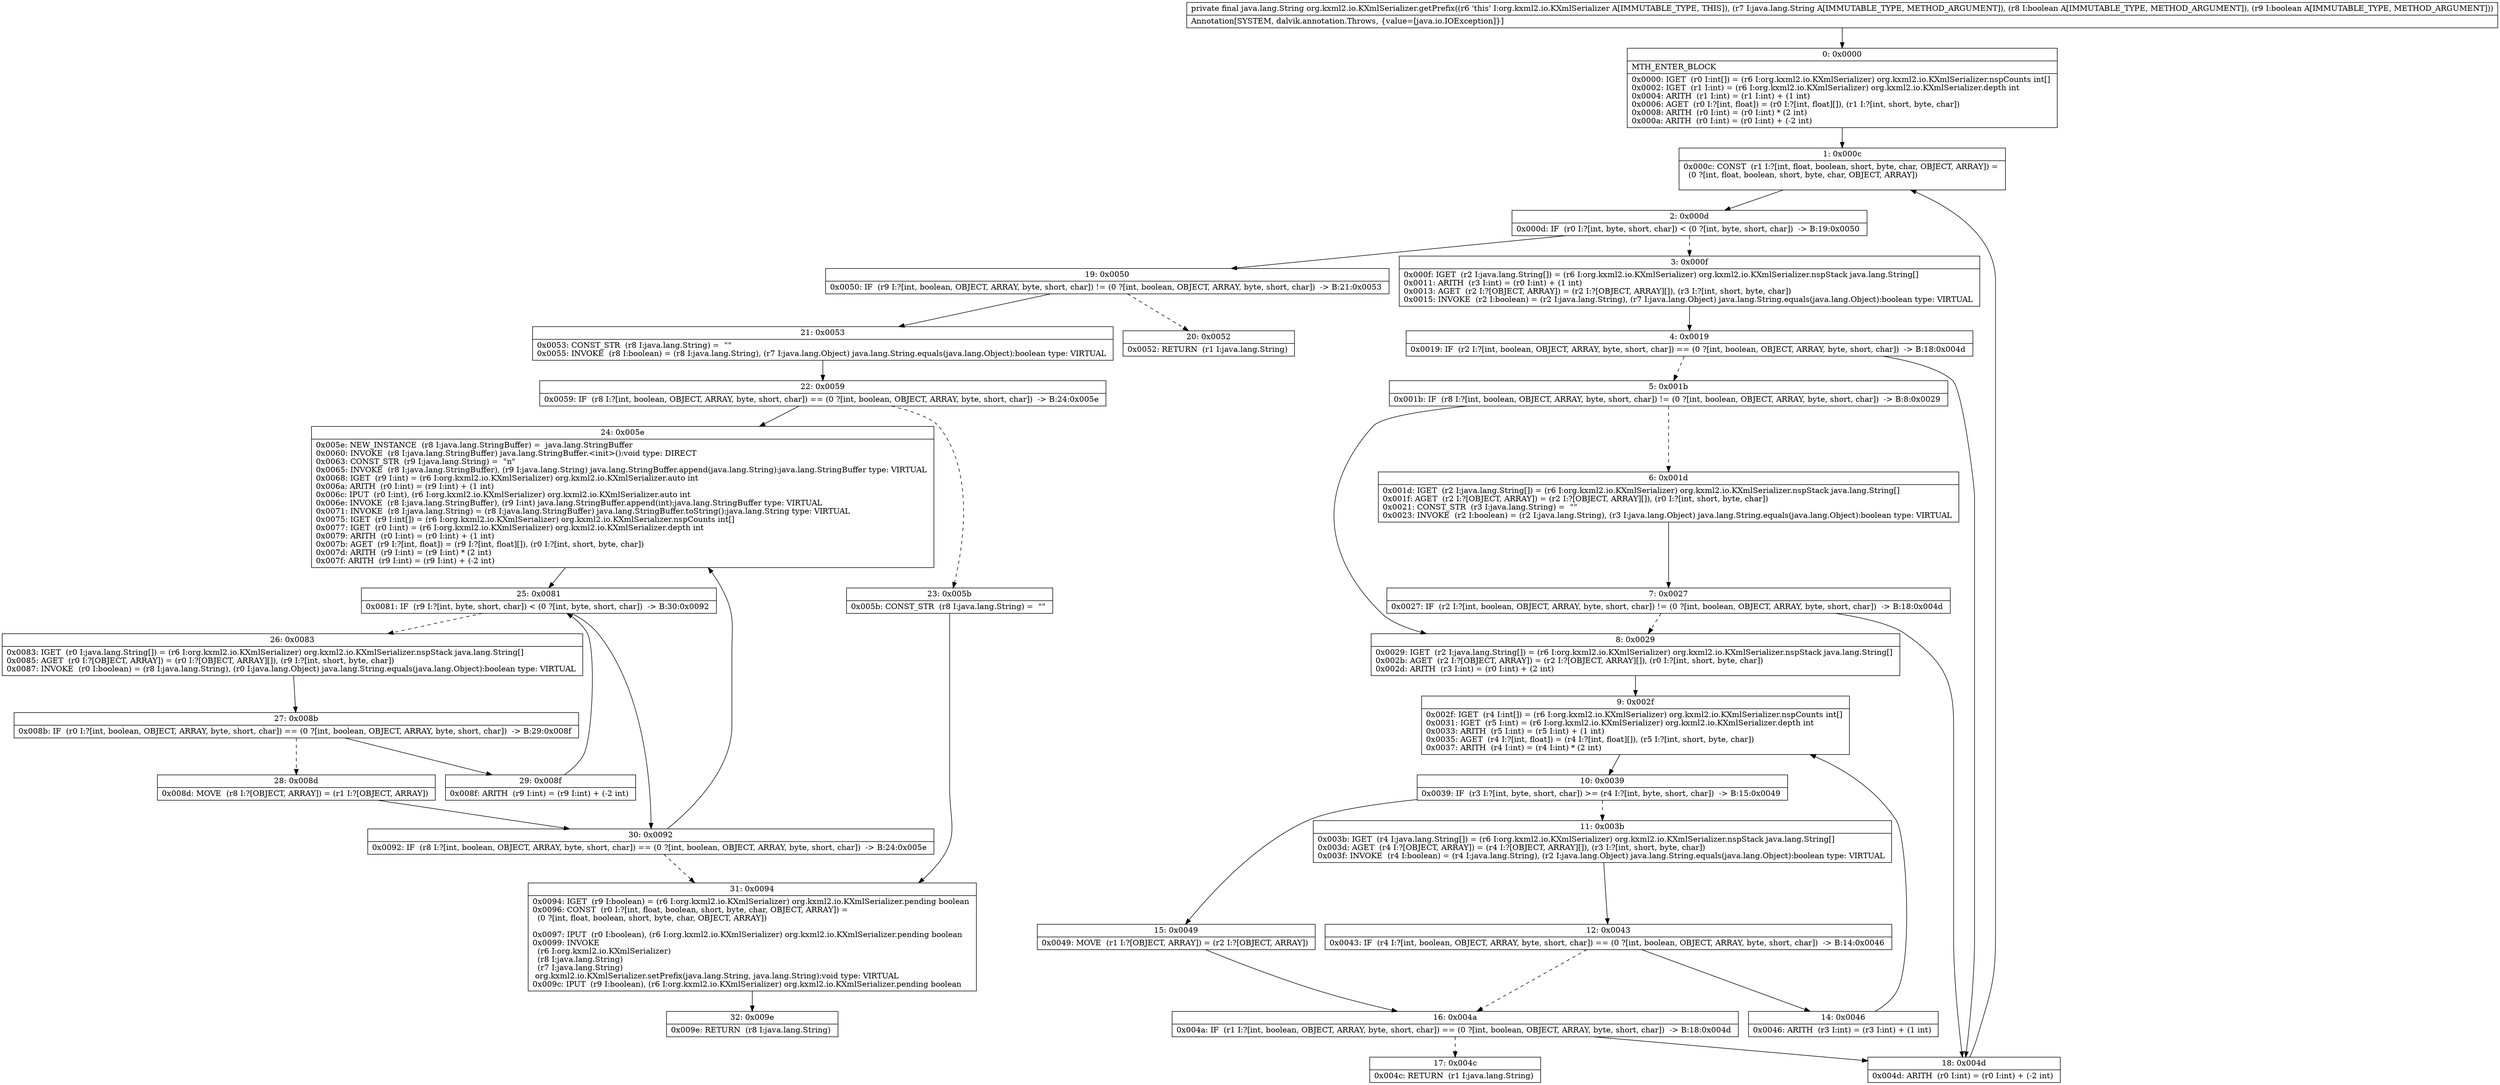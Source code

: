 digraph "CFG fororg.kxml2.io.KXmlSerializer.getPrefix(Ljava\/lang\/String;ZZ)Ljava\/lang\/String;" {
Node_0 [shape=record,label="{0\:\ 0x0000|MTH_ENTER_BLOCK\l|0x0000: IGET  (r0 I:int[]) = (r6 I:org.kxml2.io.KXmlSerializer) org.kxml2.io.KXmlSerializer.nspCounts int[] \l0x0002: IGET  (r1 I:int) = (r6 I:org.kxml2.io.KXmlSerializer) org.kxml2.io.KXmlSerializer.depth int \l0x0004: ARITH  (r1 I:int) = (r1 I:int) + (1 int) \l0x0006: AGET  (r0 I:?[int, float]) = (r0 I:?[int, float][]), (r1 I:?[int, short, byte, char]) \l0x0008: ARITH  (r0 I:int) = (r0 I:int) * (2 int) \l0x000a: ARITH  (r0 I:int) = (r0 I:int) + (\-2 int) \l}"];
Node_1 [shape=record,label="{1\:\ 0x000c|0x000c: CONST  (r1 I:?[int, float, boolean, short, byte, char, OBJECT, ARRAY]) = \l  (0 ?[int, float, boolean, short, byte, char, OBJECT, ARRAY])\l \l}"];
Node_2 [shape=record,label="{2\:\ 0x000d|0x000d: IF  (r0 I:?[int, byte, short, char]) \< (0 ?[int, byte, short, char])  \-\> B:19:0x0050 \l}"];
Node_3 [shape=record,label="{3\:\ 0x000f|0x000f: IGET  (r2 I:java.lang.String[]) = (r6 I:org.kxml2.io.KXmlSerializer) org.kxml2.io.KXmlSerializer.nspStack java.lang.String[] \l0x0011: ARITH  (r3 I:int) = (r0 I:int) + (1 int) \l0x0013: AGET  (r2 I:?[OBJECT, ARRAY]) = (r2 I:?[OBJECT, ARRAY][]), (r3 I:?[int, short, byte, char]) \l0x0015: INVOKE  (r2 I:boolean) = (r2 I:java.lang.String), (r7 I:java.lang.Object) java.lang.String.equals(java.lang.Object):boolean type: VIRTUAL \l}"];
Node_4 [shape=record,label="{4\:\ 0x0019|0x0019: IF  (r2 I:?[int, boolean, OBJECT, ARRAY, byte, short, char]) == (0 ?[int, boolean, OBJECT, ARRAY, byte, short, char])  \-\> B:18:0x004d \l}"];
Node_5 [shape=record,label="{5\:\ 0x001b|0x001b: IF  (r8 I:?[int, boolean, OBJECT, ARRAY, byte, short, char]) != (0 ?[int, boolean, OBJECT, ARRAY, byte, short, char])  \-\> B:8:0x0029 \l}"];
Node_6 [shape=record,label="{6\:\ 0x001d|0x001d: IGET  (r2 I:java.lang.String[]) = (r6 I:org.kxml2.io.KXmlSerializer) org.kxml2.io.KXmlSerializer.nspStack java.lang.String[] \l0x001f: AGET  (r2 I:?[OBJECT, ARRAY]) = (r2 I:?[OBJECT, ARRAY][]), (r0 I:?[int, short, byte, char]) \l0x0021: CONST_STR  (r3 I:java.lang.String) =  \"\" \l0x0023: INVOKE  (r2 I:boolean) = (r2 I:java.lang.String), (r3 I:java.lang.Object) java.lang.String.equals(java.lang.Object):boolean type: VIRTUAL \l}"];
Node_7 [shape=record,label="{7\:\ 0x0027|0x0027: IF  (r2 I:?[int, boolean, OBJECT, ARRAY, byte, short, char]) != (0 ?[int, boolean, OBJECT, ARRAY, byte, short, char])  \-\> B:18:0x004d \l}"];
Node_8 [shape=record,label="{8\:\ 0x0029|0x0029: IGET  (r2 I:java.lang.String[]) = (r6 I:org.kxml2.io.KXmlSerializer) org.kxml2.io.KXmlSerializer.nspStack java.lang.String[] \l0x002b: AGET  (r2 I:?[OBJECT, ARRAY]) = (r2 I:?[OBJECT, ARRAY][]), (r0 I:?[int, short, byte, char]) \l0x002d: ARITH  (r3 I:int) = (r0 I:int) + (2 int) \l}"];
Node_9 [shape=record,label="{9\:\ 0x002f|0x002f: IGET  (r4 I:int[]) = (r6 I:org.kxml2.io.KXmlSerializer) org.kxml2.io.KXmlSerializer.nspCounts int[] \l0x0031: IGET  (r5 I:int) = (r6 I:org.kxml2.io.KXmlSerializer) org.kxml2.io.KXmlSerializer.depth int \l0x0033: ARITH  (r5 I:int) = (r5 I:int) + (1 int) \l0x0035: AGET  (r4 I:?[int, float]) = (r4 I:?[int, float][]), (r5 I:?[int, short, byte, char]) \l0x0037: ARITH  (r4 I:int) = (r4 I:int) * (2 int) \l}"];
Node_10 [shape=record,label="{10\:\ 0x0039|0x0039: IF  (r3 I:?[int, byte, short, char]) \>= (r4 I:?[int, byte, short, char])  \-\> B:15:0x0049 \l}"];
Node_11 [shape=record,label="{11\:\ 0x003b|0x003b: IGET  (r4 I:java.lang.String[]) = (r6 I:org.kxml2.io.KXmlSerializer) org.kxml2.io.KXmlSerializer.nspStack java.lang.String[] \l0x003d: AGET  (r4 I:?[OBJECT, ARRAY]) = (r4 I:?[OBJECT, ARRAY][]), (r3 I:?[int, short, byte, char]) \l0x003f: INVOKE  (r4 I:boolean) = (r4 I:java.lang.String), (r2 I:java.lang.Object) java.lang.String.equals(java.lang.Object):boolean type: VIRTUAL \l}"];
Node_12 [shape=record,label="{12\:\ 0x0043|0x0043: IF  (r4 I:?[int, boolean, OBJECT, ARRAY, byte, short, char]) == (0 ?[int, boolean, OBJECT, ARRAY, byte, short, char])  \-\> B:14:0x0046 \l}"];
Node_14 [shape=record,label="{14\:\ 0x0046|0x0046: ARITH  (r3 I:int) = (r3 I:int) + (1 int) \l}"];
Node_15 [shape=record,label="{15\:\ 0x0049|0x0049: MOVE  (r1 I:?[OBJECT, ARRAY]) = (r2 I:?[OBJECT, ARRAY]) \l}"];
Node_16 [shape=record,label="{16\:\ 0x004a|0x004a: IF  (r1 I:?[int, boolean, OBJECT, ARRAY, byte, short, char]) == (0 ?[int, boolean, OBJECT, ARRAY, byte, short, char])  \-\> B:18:0x004d \l}"];
Node_17 [shape=record,label="{17\:\ 0x004c|0x004c: RETURN  (r1 I:java.lang.String) \l}"];
Node_18 [shape=record,label="{18\:\ 0x004d|0x004d: ARITH  (r0 I:int) = (r0 I:int) + (\-2 int) \l}"];
Node_19 [shape=record,label="{19\:\ 0x0050|0x0050: IF  (r9 I:?[int, boolean, OBJECT, ARRAY, byte, short, char]) != (0 ?[int, boolean, OBJECT, ARRAY, byte, short, char])  \-\> B:21:0x0053 \l}"];
Node_20 [shape=record,label="{20\:\ 0x0052|0x0052: RETURN  (r1 I:java.lang.String) \l}"];
Node_21 [shape=record,label="{21\:\ 0x0053|0x0053: CONST_STR  (r8 I:java.lang.String) =  \"\" \l0x0055: INVOKE  (r8 I:boolean) = (r8 I:java.lang.String), (r7 I:java.lang.Object) java.lang.String.equals(java.lang.Object):boolean type: VIRTUAL \l}"];
Node_22 [shape=record,label="{22\:\ 0x0059|0x0059: IF  (r8 I:?[int, boolean, OBJECT, ARRAY, byte, short, char]) == (0 ?[int, boolean, OBJECT, ARRAY, byte, short, char])  \-\> B:24:0x005e \l}"];
Node_23 [shape=record,label="{23\:\ 0x005b|0x005b: CONST_STR  (r8 I:java.lang.String) =  \"\" \l}"];
Node_24 [shape=record,label="{24\:\ 0x005e|0x005e: NEW_INSTANCE  (r8 I:java.lang.StringBuffer) =  java.lang.StringBuffer \l0x0060: INVOKE  (r8 I:java.lang.StringBuffer) java.lang.StringBuffer.\<init\>():void type: DIRECT \l0x0063: CONST_STR  (r9 I:java.lang.String) =  \"n\" \l0x0065: INVOKE  (r8 I:java.lang.StringBuffer), (r9 I:java.lang.String) java.lang.StringBuffer.append(java.lang.String):java.lang.StringBuffer type: VIRTUAL \l0x0068: IGET  (r9 I:int) = (r6 I:org.kxml2.io.KXmlSerializer) org.kxml2.io.KXmlSerializer.auto int \l0x006a: ARITH  (r0 I:int) = (r9 I:int) + (1 int) \l0x006c: IPUT  (r0 I:int), (r6 I:org.kxml2.io.KXmlSerializer) org.kxml2.io.KXmlSerializer.auto int \l0x006e: INVOKE  (r8 I:java.lang.StringBuffer), (r9 I:int) java.lang.StringBuffer.append(int):java.lang.StringBuffer type: VIRTUAL \l0x0071: INVOKE  (r8 I:java.lang.String) = (r8 I:java.lang.StringBuffer) java.lang.StringBuffer.toString():java.lang.String type: VIRTUAL \l0x0075: IGET  (r9 I:int[]) = (r6 I:org.kxml2.io.KXmlSerializer) org.kxml2.io.KXmlSerializer.nspCounts int[] \l0x0077: IGET  (r0 I:int) = (r6 I:org.kxml2.io.KXmlSerializer) org.kxml2.io.KXmlSerializer.depth int \l0x0079: ARITH  (r0 I:int) = (r0 I:int) + (1 int) \l0x007b: AGET  (r9 I:?[int, float]) = (r9 I:?[int, float][]), (r0 I:?[int, short, byte, char]) \l0x007d: ARITH  (r9 I:int) = (r9 I:int) * (2 int) \l0x007f: ARITH  (r9 I:int) = (r9 I:int) + (\-2 int) \l}"];
Node_25 [shape=record,label="{25\:\ 0x0081|0x0081: IF  (r9 I:?[int, byte, short, char]) \< (0 ?[int, byte, short, char])  \-\> B:30:0x0092 \l}"];
Node_26 [shape=record,label="{26\:\ 0x0083|0x0083: IGET  (r0 I:java.lang.String[]) = (r6 I:org.kxml2.io.KXmlSerializer) org.kxml2.io.KXmlSerializer.nspStack java.lang.String[] \l0x0085: AGET  (r0 I:?[OBJECT, ARRAY]) = (r0 I:?[OBJECT, ARRAY][]), (r9 I:?[int, short, byte, char]) \l0x0087: INVOKE  (r0 I:boolean) = (r8 I:java.lang.String), (r0 I:java.lang.Object) java.lang.String.equals(java.lang.Object):boolean type: VIRTUAL \l}"];
Node_27 [shape=record,label="{27\:\ 0x008b|0x008b: IF  (r0 I:?[int, boolean, OBJECT, ARRAY, byte, short, char]) == (0 ?[int, boolean, OBJECT, ARRAY, byte, short, char])  \-\> B:29:0x008f \l}"];
Node_28 [shape=record,label="{28\:\ 0x008d|0x008d: MOVE  (r8 I:?[OBJECT, ARRAY]) = (r1 I:?[OBJECT, ARRAY]) \l}"];
Node_29 [shape=record,label="{29\:\ 0x008f|0x008f: ARITH  (r9 I:int) = (r9 I:int) + (\-2 int) \l}"];
Node_30 [shape=record,label="{30\:\ 0x0092|0x0092: IF  (r8 I:?[int, boolean, OBJECT, ARRAY, byte, short, char]) == (0 ?[int, boolean, OBJECT, ARRAY, byte, short, char])  \-\> B:24:0x005e \l}"];
Node_31 [shape=record,label="{31\:\ 0x0094|0x0094: IGET  (r9 I:boolean) = (r6 I:org.kxml2.io.KXmlSerializer) org.kxml2.io.KXmlSerializer.pending boolean \l0x0096: CONST  (r0 I:?[int, float, boolean, short, byte, char, OBJECT, ARRAY]) = \l  (0 ?[int, float, boolean, short, byte, char, OBJECT, ARRAY])\l \l0x0097: IPUT  (r0 I:boolean), (r6 I:org.kxml2.io.KXmlSerializer) org.kxml2.io.KXmlSerializer.pending boolean \l0x0099: INVOKE  \l  (r6 I:org.kxml2.io.KXmlSerializer)\l  (r8 I:java.lang.String)\l  (r7 I:java.lang.String)\l org.kxml2.io.KXmlSerializer.setPrefix(java.lang.String, java.lang.String):void type: VIRTUAL \l0x009c: IPUT  (r9 I:boolean), (r6 I:org.kxml2.io.KXmlSerializer) org.kxml2.io.KXmlSerializer.pending boolean \l}"];
Node_32 [shape=record,label="{32\:\ 0x009e|0x009e: RETURN  (r8 I:java.lang.String) \l}"];
MethodNode[shape=record,label="{private final java.lang.String org.kxml2.io.KXmlSerializer.getPrefix((r6 'this' I:org.kxml2.io.KXmlSerializer A[IMMUTABLE_TYPE, THIS]), (r7 I:java.lang.String A[IMMUTABLE_TYPE, METHOD_ARGUMENT]), (r8 I:boolean A[IMMUTABLE_TYPE, METHOD_ARGUMENT]), (r9 I:boolean A[IMMUTABLE_TYPE, METHOD_ARGUMENT]))  | Annotation[SYSTEM, dalvik.annotation.Throws, \{value=[java.io.IOException]\}]\l}"];
MethodNode -> Node_0;
Node_0 -> Node_1;
Node_1 -> Node_2;
Node_2 -> Node_3[style=dashed];
Node_2 -> Node_19;
Node_3 -> Node_4;
Node_4 -> Node_5[style=dashed];
Node_4 -> Node_18;
Node_5 -> Node_6[style=dashed];
Node_5 -> Node_8;
Node_6 -> Node_7;
Node_7 -> Node_8[style=dashed];
Node_7 -> Node_18;
Node_8 -> Node_9;
Node_9 -> Node_10;
Node_10 -> Node_11[style=dashed];
Node_10 -> Node_15;
Node_11 -> Node_12;
Node_12 -> Node_14;
Node_12 -> Node_16[style=dashed];
Node_14 -> Node_9;
Node_15 -> Node_16;
Node_16 -> Node_17[style=dashed];
Node_16 -> Node_18;
Node_18 -> Node_1;
Node_19 -> Node_20[style=dashed];
Node_19 -> Node_21;
Node_21 -> Node_22;
Node_22 -> Node_23[style=dashed];
Node_22 -> Node_24;
Node_23 -> Node_31;
Node_24 -> Node_25;
Node_25 -> Node_26[style=dashed];
Node_25 -> Node_30;
Node_26 -> Node_27;
Node_27 -> Node_28[style=dashed];
Node_27 -> Node_29;
Node_28 -> Node_30;
Node_29 -> Node_25;
Node_30 -> Node_24;
Node_30 -> Node_31[style=dashed];
Node_31 -> Node_32;
}

